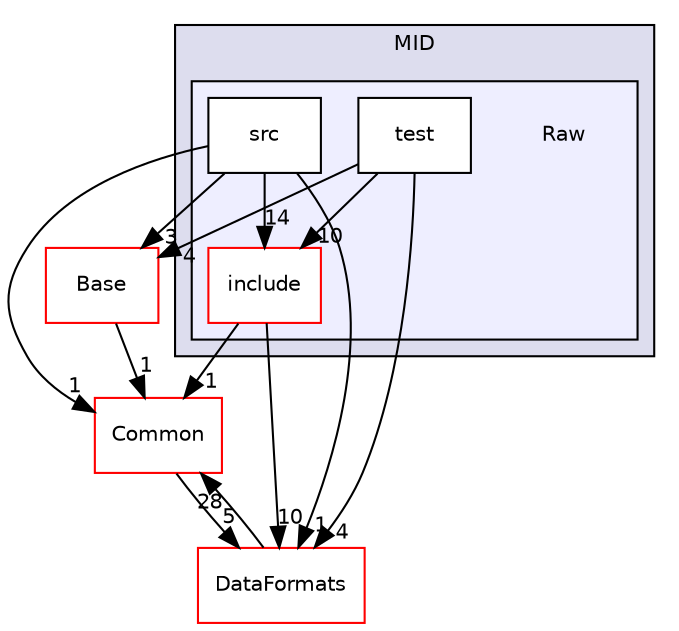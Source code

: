 digraph "/home/travis/build/AliceO2Group/AliceO2/Detectors/MUON/MID/Raw" {
  bgcolor=transparent;
  compound=true
  node [ fontsize="10", fontname="Helvetica"];
  edge [ labelfontsize="10", labelfontname="Helvetica"];
  subgraph clusterdir_9e24c537087392bd208449d0b48c466c {
    graph [ bgcolor="#ddddee", pencolor="black", label="MID" fontname="Helvetica", fontsize="10", URL="dir_9e24c537087392bd208449d0b48c466c.html"]
  subgraph clusterdir_55bb03bc4479a61c5f6db133927cb48c {
    graph [ bgcolor="#eeeeff", pencolor="black", label="" URL="dir_55bb03bc4479a61c5f6db133927cb48c.html"];
    dir_55bb03bc4479a61c5f6db133927cb48c [shape=plaintext label="Raw"];
    dir_c79384bd87b5c57290ef89b923823ea3 [shape=box label="include" color="red" fillcolor="white" style="filled" URL="dir_c79384bd87b5c57290ef89b923823ea3.html"];
    dir_3f5a00ee602ccccc138b29f207c4fe38 [shape=box label="src" color="black" fillcolor="white" style="filled" URL="dir_3f5a00ee602ccccc138b29f207c4fe38.html"];
    dir_afdedb4ee6548c342d3449f0674fa36d [shape=box label="test" color="black" fillcolor="white" style="filled" URL="dir_afdedb4ee6548c342d3449f0674fa36d.html"];
  }
  }
  dir_4ab6b4cc6a7edbff49100e9123df213f [shape=box label="Common" color="red" URL="dir_4ab6b4cc6a7edbff49100e9123df213f.html"];
  dir_b5547b1068d53f0f904ee5a2a84992af [shape=box label="Base" color="red" URL="dir_b5547b1068d53f0f904ee5a2a84992af.html"];
  dir_2171f7ec022c5423887b07c69b2f5b48 [shape=box label="DataFormats" color="red" URL="dir_2171f7ec022c5423887b07c69b2f5b48.html"];
  dir_3f5a00ee602ccccc138b29f207c4fe38->dir_c79384bd87b5c57290ef89b923823ea3 [headlabel="14", labeldistance=1.5 headhref="dir_000335_000330.html"];
  dir_3f5a00ee602ccccc138b29f207c4fe38->dir_4ab6b4cc6a7edbff49100e9123df213f [headlabel="1", labeldistance=1.5 headhref="dir_000335_000009.html"];
  dir_3f5a00ee602ccccc138b29f207c4fe38->dir_b5547b1068d53f0f904ee5a2a84992af [headlabel="3", labeldistance=1.5 headhref="dir_000335_000453.html"];
  dir_3f5a00ee602ccccc138b29f207c4fe38->dir_2171f7ec022c5423887b07c69b2f5b48 [headlabel="1", labeldistance=1.5 headhref="dir_000335_000052.html"];
  dir_c79384bd87b5c57290ef89b923823ea3->dir_4ab6b4cc6a7edbff49100e9123df213f [headlabel="1", labeldistance=1.5 headhref="dir_000330_000009.html"];
  dir_c79384bd87b5c57290ef89b923823ea3->dir_2171f7ec022c5423887b07c69b2f5b48 [headlabel="10", labeldistance=1.5 headhref="dir_000330_000052.html"];
  dir_afdedb4ee6548c342d3449f0674fa36d->dir_c79384bd87b5c57290ef89b923823ea3 [headlabel="10", labeldistance=1.5 headhref="dir_000471_000330.html"];
  dir_afdedb4ee6548c342d3449f0674fa36d->dir_b5547b1068d53f0f904ee5a2a84992af [headlabel="4", labeldistance=1.5 headhref="dir_000471_000453.html"];
  dir_afdedb4ee6548c342d3449f0674fa36d->dir_2171f7ec022c5423887b07c69b2f5b48 [headlabel="4", labeldistance=1.5 headhref="dir_000471_000052.html"];
  dir_4ab6b4cc6a7edbff49100e9123df213f->dir_2171f7ec022c5423887b07c69b2f5b48 [headlabel="5", labeldistance=1.5 headhref="dir_000009_000052.html"];
  dir_b5547b1068d53f0f904ee5a2a84992af->dir_4ab6b4cc6a7edbff49100e9123df213f [headlabel="1", labeldistance=1.5 headhref="dir_000453_000009.html"];
  dir_2171f7ec022c5423887b07c69b2f5b48->dir_4ab6b4cc6a7edbff49100e9123df213f [headlabel="28", labeldistance=1.5 headhref="dir_000052_000009.html"];
}
